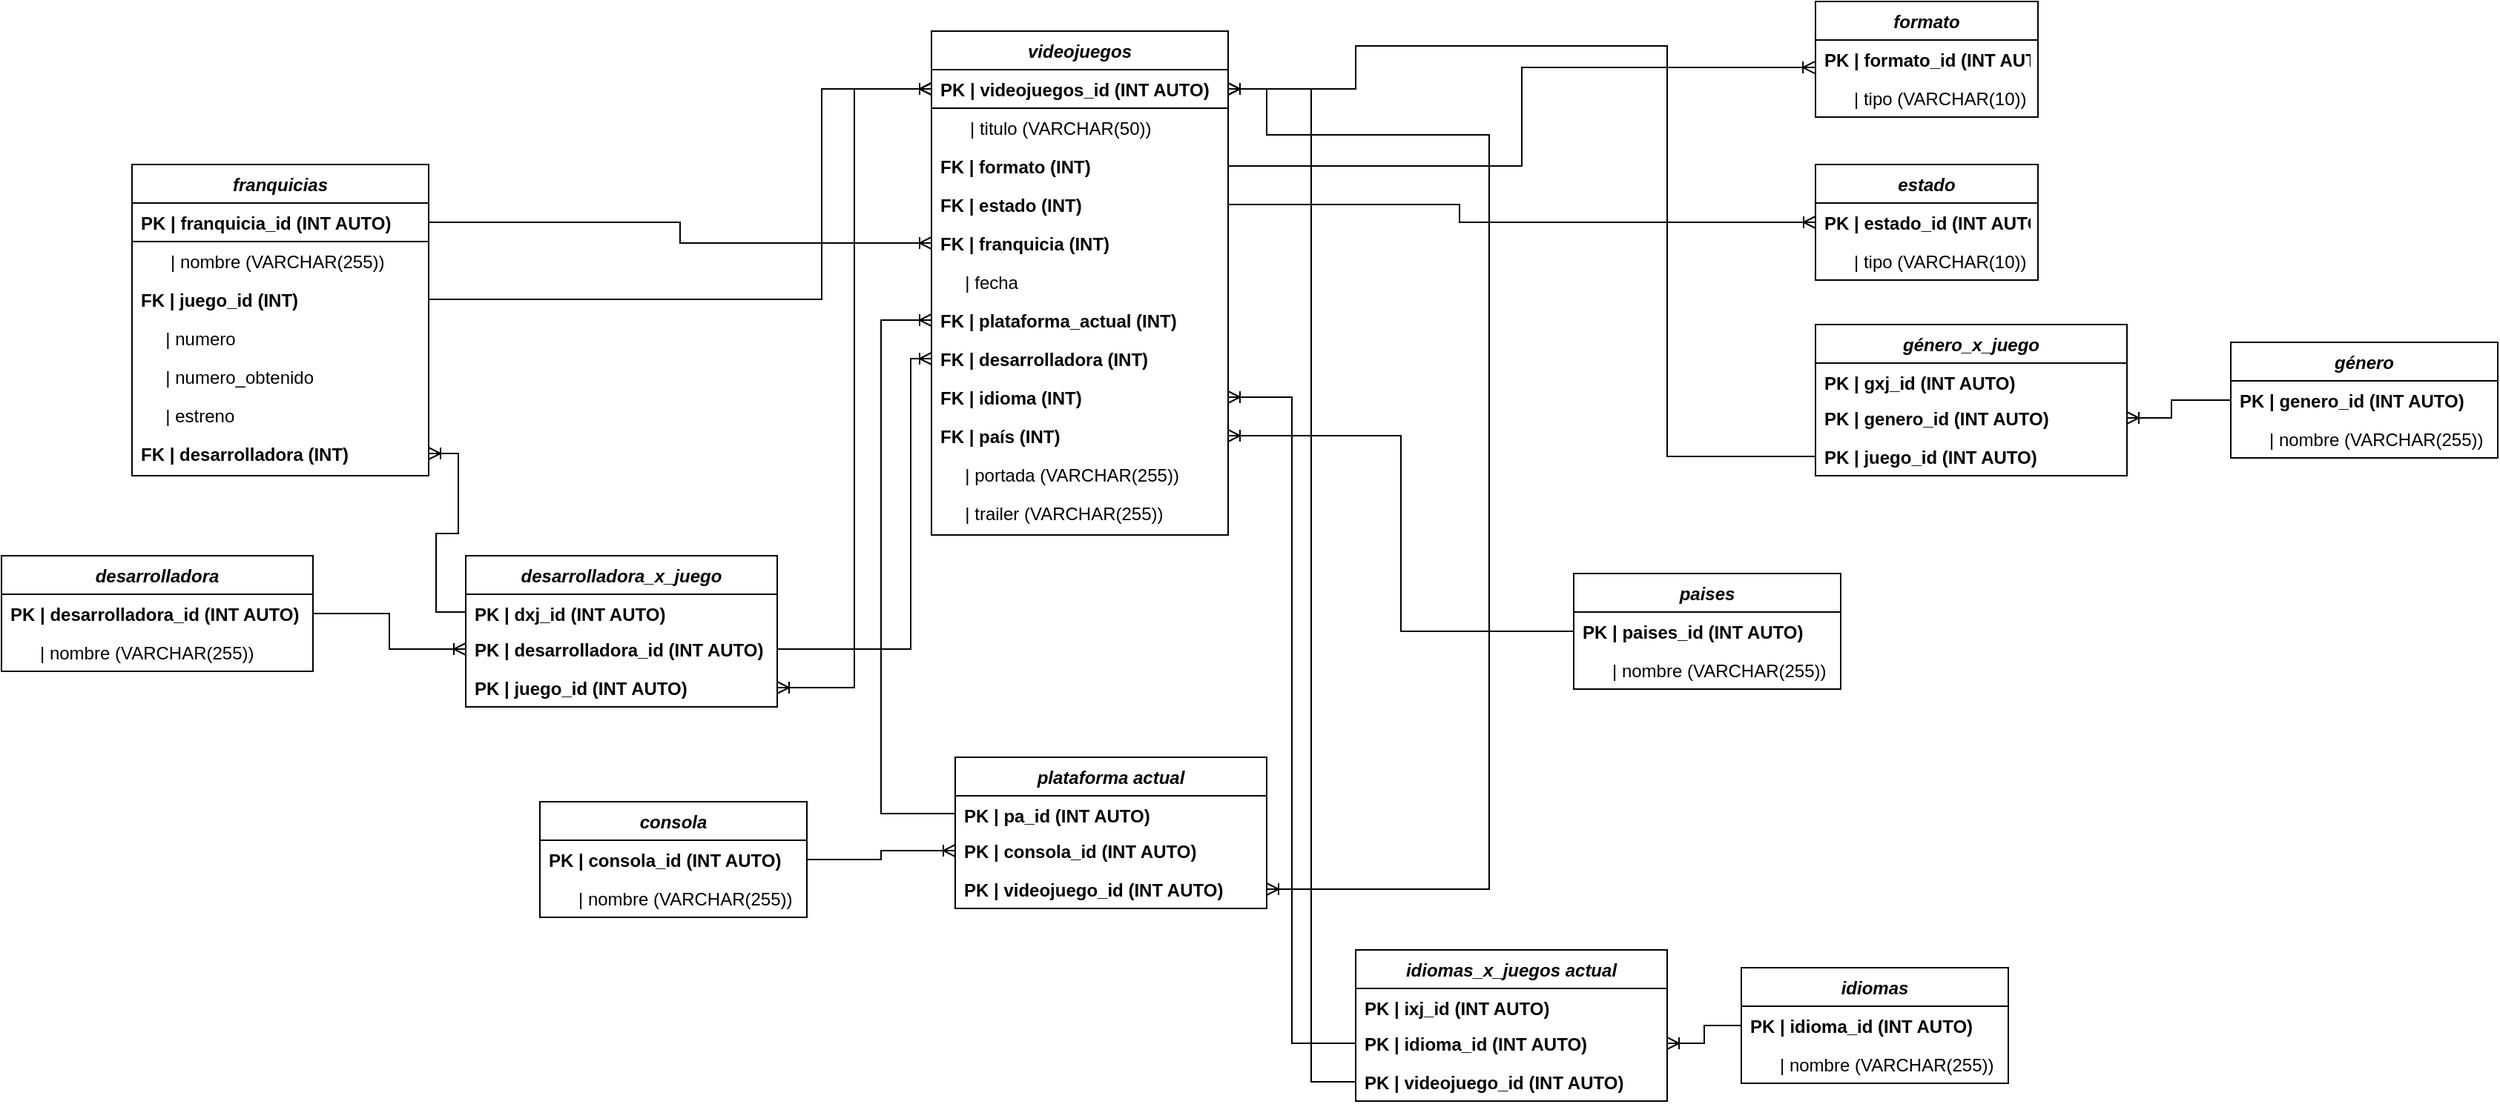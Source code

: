 <mxfile version="13.6.2" type="device"><diagram id="C5RBs43oDa-KdzZeNtuy" name="Page-1"><mxGraphModel dx="2858" dy="1186" grid="1" gridSize="10" guides="1" tooltips="1" connect="1" arrows="1" fold="1" page="1" pageScale="1" pageWidth="827" pageHeight="1169" math="0" shadow="0"><root><mxCell id="WIyWlLk6GJQsqaUBKTNV-0"/><mxCell id="WIyWlLk6GJQsqaUBKTNV-1" parent="WIyWlLk6GJQsqaUBKTNV-0"/><mxCell id="kx4w2es_ontyG_yBsb8p-18" style="edgeStyle=orthogonalEdgeStyle;rounded=0;orthogonalLoop=1;jettySize=auto;html=1;entryX=-0.003;entryY=0.712;entryDx=0;entryDy=0;entryPerimeter=0;endArrow=ERoneToMany;endFill=0;" edge="1" parent="WIyWlLk6GJQsqaUBKTNV-1" source="zkfFHV4jXpPFQw0GAbJ--2" target="kx4w2es_ontyG_yBsb8p-15"><mxGeometry relative="1" as="geometry"/></mxCell><mxCell id="kx4w2es_ontyG_yBsb8p-26" style="edgeStyle=orthogonalEdgeStyle;rounded=0;orthogonalLoop=1;jettySize=auto;html=1;entryX=0;entryY=0.5;entryDx=0;entryDy=0;endArrow=ERoneToMany;endFill=0;" edge="1" parent="WIyWlLk6GJQsqaUBKTNV-1" source="zkfFHV4jXpPFQw0GAbJ--3" target="kx4w2es_ontyG_yBsb8p-24"><mxGeometry relative="1" as="geometry"><Array as="points"><mxPoint x="570" y="237"/><mxPoint x="570" y="249"/></Array></mxGeometry></mxCell><mxCell id="kx4w2es_ontyG_yBsb8p-57" style="edgeStyle=orthogonalEdgeStyle;rounded=0;orthogonalLoop=1;jettySize=auto;html=1;entryX=1;entryY=0.5;entryDx=0;entryDy=0;endArrow=ERoneToMany;endFill=0;" edge="1" parent="WIyWlLk6GJQsqaUBKTNV-1" source="kx4w2es_ontyG_yBsb8p-51" target="kx4w2es_ontyG_yBsb8p-35"><mxGeometry relative="1" as="geometry"/></mxCell><mxCell id="kx4w2es_ontyG_yBsb8p-61" style="edgeStyle=orthogonalEdgeStyle;rounded=0;orthogonalLoop=1;jettySize=auto;html=1;endArrow=ERoneToMany;endFill=0;" edge="1" parent="WIyWlLk6GJQsqaUBKTNV-1" source="kx4w2es_ontyG_yBsb8p-47" target="kx4w2es_ontyG_yBsb8p-53"><mxGeometry relative="1" as="geometry"/></mxCell><mxCell id="kx4w2es_ontyG_yBsb8p-47" value="desarrolladora" style="swimlane;fontStyle=3;childLayout=stackLayout;horizontal=1;startSize=26;fillColor=none;horizontalStack=0;resizeParent=1;resizeParentMax=0;resizeLast=0;collapsible=1;marginBottom=0;strokeColor=#000000;" vertex="1" parent="WIyWlLk6GJQsqaUBKTNV-1"><mxGeometry x="-413" y="474" width="210" height="78" as="geometry"/></mxCell><mxCell id="kx4w2es_ontyG_yBsb8p-48" value="PK | desarrolladora_id (INT AUTO)" style="text;strokeColor=none;fillColor=none;align=left;verticalAlign=top;spacingLeft=4;spacingRight=4;overflow=hidden;rotatable=0;points=[[0,0.5],[1,0.5]];portConstraint=eastwest;fontStyle=1" vertex="1" parent="kx4w2es_ontyG_yBsb8p-47"><mxGeometry y="26" width="210" height="26" as="geometry"/></mxCell><mxCell id="kx4w2es_ontyG_yBsb8p-49" value="      | nombre (VARCHAR(255))" style="text;strokeColor=none;fillColor=none;align=left;verticalAlign=top;spacingLeft=4;spacingRight=4;overflow=hidden;rotatable=0;points=[[0,0.5],[1,0.5]];portConstraint=eastwest;" vertex="1" parent="kx4w2es_ontyG_yBsb8p-47"><mxGeometry y="52" width="210" height="26" as="geometry"/></mxCell><mxCell id="kx4w2es_ontyG_yBsb8p-63" style="edgeStyle=orthogonalEdgeStyle;rounded=0;orthogonalLoop=1;jettySize=auto;html=1;entryX=1;entryY=0.5;entryDx=0;entryDy=0;endArrow=ERoneToMany;endFill=0;" edge="1" parent="WIyWlLk6GJQsqaUBKTNV-1" source="zkfFHV4jXpPFQw0GAbJ--1" target="kx4w2es_ontyG_yBsb8p-54"><mxGeometry relative="1" as="geometry"/></mxCell><mxCell id="kx4w2es_ontyG_yBsb8p-64" style="edgeStyle=orthogonalEdgeStyle;rounded=0;orthogonalLoop=1;jettySize=auto;html=1;endArrow=ERoneToMany;endFill=0;" edge="1" parent="WIyWlLk6GJQsqaUBKTNV-1" source="kx4w2es_ontyG_yBsb8p-53" target="kx4w2es_ontyG_yBsb8p-9"><mxGeometry relative="1" as="geometry"><Array as="points"><mxPoint x="200" y="537"/><mxPoint x="200" y="341"/></Array></mxGeometry></mxCell><mxCell id="kx4w2es_ontyG_yBsb8p-65" style="edgeStyle=orthogonalEdgeStyle;rounded=0;orthogonalLoop=1;jettySize=auto;html=1;endArrow=ERoneToMany;endFill=0;" edge="1" parent="WIyWlLk6GJQsqaUBKTNV-1" source="kx4w2es_ontyG_yBsb8p-54" target="zkfFHV4jXpPFQw0GAbJ--1"><mxGeometry relative="1" as="geometry"/></mxCell><mxCell id="kx4w2es_ontyG_yBsb8p-27" value="franquicias" style="swimlane;fontStyle=3;align=center;verticalAlign=top;childLayout=stackLayout;horizontal=1;startSize=26;horizontalStack=0;resizeParent=1;resizeLast=0;collapsible=1;marginBottom=0;rounded=0;shadow=0;strokeWidth=1;" vertex="1" parent="WIyWlLk6GJQsqaUBKTNV-1"><mxGeometry x="-325" y="210" width="200" height="210" as="geometry"><mxRectangle x="230" y="140" width="160" height="26" as="alternateBounds"/></mxGeometry></mxCell><mxCell id="kx4w2es_ontyG_yBsb8p-28" value="PK | franquicia_id (INT AUTO)" style="text;align=left;verticalAlign=top;spacingLeft=4;spacingRight=4;overflow=hidden;rotatable=0;points=[[0,0.5],[1,0.5]];portConstraint=eastwest;strokeColor=#000000;fontStyle=1" vertex="1" parent="kx4w2es_ontyG_yBsb8p-27"><mxGeometry y="26" width="200" height="26" as="geometry"/></mxCell><mxCell id="kx4w2es_ontyG_yBsb8p-29" value="      | nombre (VARCHAR(255))" style="text;align=left;verticalAlign=top;spacingLeft=4;spacingRight=4;overflow=hidden;rotatable=0;points=[[0,0.5],[1,0.5]];portConstraint=eastwest;" vertex="1" parent="kx4w2es_ontyG_yBsb8p-27"><mxGeometry y="52" width="200" height="26" as="geometry"/></mxCell><mxCell id="kx4w2es_ontyG_yBsb8p-30" value="FK | juego_id (INT)" style="text;align=left;verticalAlign=top;spacingLeft=4;spacingRight=4;overflow=hidden;rotatable=0;points=[[0,0.5],[1,0.5]];portConstraint=eastwest;rounded=0;shadow=0;html=0;fontStyle=1" vertex="1" parent="kx4w2es_ontyG_yBsb8p-27"><mxGeometry y="78" width="200" height="26" as="geometry"/></mxCell><mxCell id="kx4w2es_ontyG_yBsb8p-33" value="     | numero" style="text;align=left;verticalAlign=top;spacingLeft=4;spacingRight=4;overflow=hidden;rotatable=0;points=[[0,0.5],[1,0.5]];portConstraint=eastwest;rounded=0;shadow=0;html=0;" vertex="1" parent="kx4w2es_ontyG_yBsb8p-27"><mxGeometry y="104" width="200" height="26" as="geometry"/></mxCell><mxCell id="kx4w2es_ontyG_yBsb8p-40" value="     | numero_obtenido" style="text;align=left;verticalAlign=top;spacingLeft=4;spacingRight=4;overflow=hidden;rotatable=0;points=[[0,0.5],[1,0.5]];portConstraint=eastwest;rounded=0;shadow=0;html=0;" vertex="1" parent="kx4w2es_ontyG_yBsb8p-27"><mxGeometry y="130" width="200" height="26" as="geometry"/></mxCell><mxCell id="kx4w2es_ontyG_yBsb8p-41" value="     | estreno" style="text;align=left;verticalAlign=top;spacingLeft=4;spacingRight=4;overflow=hidden;rotatable=0;points=[[0,0.5],[1,0.5]];portConstraint=eastwest;rounded=0;shadow=0;html=0;" vertex="1" parent="kx4w2es_ontyG_yBsb8p-27"><mxGeometry y="156" width="200" height="26" as="geometry"/></mxCell><mxCell id="kx4w2es_ontyG_yBsb8p-35" value="FK | desarrolladora (INT)" style="text;align=left;verticalAlign=top;spacingLeft=4;spacingRight=4;overflow=hidden;rotatable=0;points=[[0,0.5],[1,0.5]];portConstraint=eastwest;rounded=0;shadow=0;html=0;fontStyle=1" vertex="1" parent="kx4w2es_ontyG_yBsb8p-27"><mxGeometry y="182" width="200" height="26" as="geometry"/></mxCell><mxCell id="kx4w2es_ontyG_yBsb8p-66" style="edgeStyle=orthogonalEdgeStyle;rounded=0;orthogonalLoop=1;jettySize=auto;html=1;endArrow=ERoneToMany;endFill=0;" edge="1" parent="WIyWlLk6GJQsqaUBKTNV-1" source="kx4w2es_ontyG_yBsb8p-30" target="zkfFHV4jXpPFQw0GAbJ--1"><mxGeometry relative="1" as="geometry"><Array as="points"><mxPoint x="140" y="301"/><mxPoint x="140" y="159"/></Array></mxGeometry></mxCell><mxCell id="kx4w2es_ontyG_yBsb8p-67" style="edgeStyle=orthogonalEdgeStyle;rounded=0;orthogonalLoop=1;jettySize=auto;html=1;endArrow=ERoneToMany;endFill=0;" edge="1" parent="WIyWlLk6GJQsqaUBKTNV-1" source="kx4w2es_ontyG_yBsb8p-28" target="kx4w2es_ontyG_yBsb8p-6"><mxGeometry relative="1" as="geometry"/></mxCell><mxCell id="kx4w2es_ontyG_yBsb8p-75" style="edgeStyle=orthogonalEdgeStyle;rounded=0;orthogonalLoop=1;jettySize=auto;html=1;entryX=1;entryY=0.5;entryDx=0;entryDy=0;endArrow=ERoneToMany;endFill=0;" edge="1" parent="WIyWlLk6GJQsqaUBKTNV-1" source="kx4w2es_ontyG_yBsb8p-74" target="zkfFHV4jXpPFQw0GAbJ--1"><mxGeometry relative="1" as="geometry"><Array as="points"><mxPoint x="710" y="407"/><mxPoint x="710" y="130"/><mxPoint x="500" y="130"/><mxPoint x="500" y="159"/></Array></mxGeometry></mxCell><mxCell id="kx4w2es_ontyG_yBsb8p-78" style="edgeStyle=orthogonalEdgeStyle;rounded=0;orthogonalLoop=1;jettySize=auto;html=1;entryX=1;entryY=0.5;entryDx=0;entryDy=0;endArrow=ERoneToMany;endFill=0;exitX=0;exitY=0.5;exitDx=0;exitDy=0;" edge="1" parent="WIyWlLk6GJQsqaUBKTNV-1" source="kx4w2es_ontyG_yBsb8p-69" target="kx4w2es_ontyG_yBsb8p-73"><mxGeometry relative="1" as="geometry"><Array as="points"><mxPoint x="1050" y="369"/><mxPoint x="1050" y="381"/></Array></mxGeometry></mxCell><mxCell id="kx4w2es_ontyG_yBsb8p-86" style="edgeStyle=orthogonalEdgeStyle;rounded=0;orthogonalLoop=1;jettySize=auto;html=1;endArrow=ERoneToMany;endFill=0;" edge="1" parent="WIyWlLk6GJQsqaUBKTNV-1" source="kx4w2es_ontyG_yBsb8p-79" target="kx4w2es_ontyG_yBsb8p-84"><mxGeometry relative="1" as="geometry"/></mxCell><mxCell id="kx4w2es_ontyG_yBsb8p-79" value="consola" style="swimlane;fontStyle=3;childLayout=stackLayout;horizontal=1;startSize=26;fillColor=none;horizontalStack=0;resizeParent=1;resizeParentMax=0;resizeLast=0;collapsible=1;marginBottom=0;strokeColor=#000000;" vertex="1" parent="WIyWlLk6GJQsqaUBKTNV-1"><mxGeometry x="-50" y="640" width="180" height="78" as="geometry"/></mxCell><mxCell id="kx4w2es_ontyG_yBsb8p-80" value="PK | consola_id (INT AUTO)" style="text;strokeColor=none;fillColor=none;align=left;verticalAlign=top;spacingLeft=4;spacingRight=4;overflow=hidden;rotatable=0;points=[[0,0.5],[1,0.5]];portConstraint=eastwest;fontStyle=1" vertex="1" parent="kx4w2es_ontyG_yBsb8p-79"><mxGeometry y="26" width="180" height="26" as="geometry"/></mxCell><mxCell id="kx4w2es_ontyG_yBsb8p-81" value="      | nombre (VARCHAR(255))" style="text;strokeColor=none;fillColor=none;align=left;verticalAlign=top;spacingLeft=4;spacingRight=4;overflow=hidden;rotatable=0;points=[[0,0.5],[1,0.5]];portConstraint=eastwest;" vertex="1" parent="kx4w2es_ontyG_yBsb8p-79"><mxGeometry y="52" width="180" height="26" as="geometry"/></mxCell><mxCell id="kx4w2es_ontyG_yBsb8p-82" value="plataforma actual" style="swimlane;fontStyle=3;childLayout=stackLayout;horizontal=1;startSize=26;fillColor=none;horizontalStack=0;resizeParent=1;resizeParentMax=0;resizeLast=0;collapsible=1;marginBottom=0;strokeColor=#000000;" vertex="1" parent="WIyWlLk6GJQsqaUBKTNV-1"><mxGeometry x="230" y="610" width="210" height="102" as="geometry"/></mxCell><mxCell id="kx4w2es_ontyG_yBsb8p-83" value="PK | pa_id (INT AUTO)" style="text;strokeColor=none;fillColor=none;align=left;verticalAlign=top;spacingLeft=4;spacingRight=4;overflow=hidden;rotatable=0;points=[[0,0.5],[1,0.5]];portConstraint=eastwest;fontStyle=1" vertex="1" parent="kx4w2es_ontyG_yBsb8p-82"><mxGeometry y="26" width="210" height="24" as="geometry"/></mxCell><mxCell id="kx4w2es_ontyG_yBsb8p-84" value="PK | consola_id (INT AUTO)" style="text;strokeColor=none;fillColor=none;align=left;verticalAlign=top;spacingLeft=4;spacingRight=4;overflow=hidden;rotatable=0;points=[[0,0.5],[1,0.5]];portConstraint=eastwest;fontStyle=1" vertex="1" parent="kx4w2es_ontyG_yBsb8p-82"><mxGeometry y="50" width="210" height="26" as="geometry"/></mxCell><mxCell id="kx4w2es_ontyG_yBsb8p-85" value="PK | videojuego_id (INT AUTO)" style="text;strokeColor=none;fillColor=none;align=left;verticalAlign=top;spacingLeft=4;spacingRight=4;overflow=hidden;rotatable=0;points=[[0,0.5],[1,0.5]];portConstraint=eastwest;fontStyle=1" vertex="1" parent="kx4w2es_ontyG_yBsb8p-82"><mxGeometry y="76" width="210" height="26" as="geometry"/></mxCell><mxCell id="kx4w2es_ontyG_yBsb8p-87" style="edgeStyle=orthogonalEdgeStyle;rounded=0;orthogonalLoop=1;jettySize=auto;html=1;entryX=1;entryY=0.5;entryDx=0;entryDy=0;endArrow=ERoneToMany;endFill=0;exitX=1;exitY=0.5;exitDx=0;exitDy=0;" edge="1" parent="WIyWlLk6GJQsqaUBKTNV-1" source="zkfFHV4jXpPFQw0GAbJ--1" target="kx4w2es_ontyG_yBsb8p-85"><mxGeometry relative="1" as="geometry"><Array as="points"><mxPoint x="440" y="159"/><mxPoint x="440" y="190"/><mxPoint x="590" y="190"/><mxPoint x="590" y="699"/></Array></mxGeometry></mxCell><mxCell id="zkfFHV4jXpPFQw0GAbJ--0" value="videojuegos" style="swimlane;fontStyle=3;align=center;verticalAlign=top;childLayout=stackLayout;horizontal=1;startSize=26;horizontalStack=0;resizeParent=1;resizeLast=0;collapsible=1;marginBottom=0;rounded=0;shadow=0;strokeWidth=1;" parent="WIyWlLk6GJQsqaUBKTNV-1" vertex="1"><mxGeometry x="214" y="120" width="200" height="340" as="geometry"><mxRectangle x="230" y="140" width="160" height="26" as="alternateBounds"/></mxGeometry></mxCell><mxCell id="zkfFHV4jXpPFQw0GAbJ--1" value="PK | videojuegos_id (INT AUTO)" style="text;align=left;verticalAlign=top;spacingLeft=4;spacingRight=4;overflow=hidden;rotatable=0;points=[[0,0.5],[1,0.5]];portConstraint=eastwest;strokeColor=#000000;fontStyle=1" parent="zkfFHV4jXpPFQw0GAbJ--0" vertex="1"><mxGeometry y="26" width="200" height="26" as="geometry"/></mxCell><mxCell id="kx4w2es_ontyG_yBsb8p-1" value="      | titulo (VARCHAR(50))" style="text;align=left;verticalAlign=top;spacingLeft=4;spacingRight=4;overflow=hidden;rotatable=0;points=[[0,0.5],[1,0.5]];portConstraint=eastwest;" vertex="1" parent="zkfFHV4jXpPFQw0GAbJ--0"><mxGeometry y="52" width="200" height="26" as="geometry"/></mxCell><mxCell id="zkfFHV4jXpPFQw0GAbJ--2" value="FK | formato (INT)" style="text;align=left;verticalAlign=top;spacingLeft=4;spacingRight=4;overflow=hidden;rotatable=0;points=[[0,0.5],[1,0.5]];portConstraint=eastwest;rounded=0;shadow=0;html=0;fontStyle=1" parent="zkfFHV4jXpPFQw0GAbJ--0" vertex="1"><mxGeometry y="78" width="200" height="26" as="geometry"/></mxCell><mxCell id="zkfFHV4jXpPFQw0GAbJ--3" value="FK | estado (INT)" style="text;align=left;verticalAlign=top;spacingLeft=4;spacingRight=4;overflow=hidden;rotatable=0;points=[[0,0.5],[1,0.5]];portConstraint=eastwest;rounded=0;shadow=0;html=0;fontStyle=1" parent="zkfFHV4jXpPFQw0GAbJ--0" vertex="1"><mxGeometry y="104" width="200" height="26" as="geometry"/></mxCell><mxCell id="kx4w2es_ontyG_yBsb8p-6" value="FK | franquicia (INT)" style="text;align=left;verticalAlign=top;spacingLeft=4;spacingRight=4;overflow=hidden;rotatable=0;points=[[0,0.5],[1,0.5]];portConstraint=eastwest;rounded=0;shadow=0;html=0;fontStyle=1" vertex="1" parent="zkfFHV4jXpPFQw0GAbJ--0"><mxGeometry y="130" width="200" height="26" as="geometry"/></mxCell><mxCell id="kx4w2es_ontyG_yBsb8p-7" value="     | fecha" style="text;align=left;verticalAlign=top;spacingLeft=4;spacingRight=4;overflow=hidden;rotatable=0;points=[[0,0.5],[1,0.5]];portConstraint=eastwest;rounded=0;shadow=0;html=0;" vertex="1" parent="zkfFHV4jXpPFQw0GAbJ--0"><mxGeometry y="156" width="200" height="26" as="geometry"/></mxCell><mxCell id="kx4w2es_ontyG_yBsb8p-8" value="FK | plataforma_actual (INT)" style="text;align=left;verticalAlign=top;spacingLeft=4;spacingRight=4;overflow=hidden;rotatable=0;points=[[0,0.5],[1,0.5]];portConstraint=eastwest;rounded=0;shadow=0;html=0;fontStyle=1" vertex="1" parent="zkfFHV4jXpPFQw0GAbJ--0"><mxGeometry y="182" width="200" height="26" as="geometry"/></mxCell><mxCell id="kx4w2es_ontyG_yBsb8p-9" value="FK | desarrolladora (INT)" style="text;align=left;verticalAlign=top;spacingLeft=4;spacingRight=4;overflow=hidden;rotatable=0;points=[[0,0.5],[1,0.5]];portConstraint=eastwest;rounded=0;shadow=0;html=0;fontStyle=1" vertex="1" parent="zkfFHV4jXpPFQw0GAbJ--0"><mxGeometry y="208" width="200" height="26" as="geometry"/></mxCell><mxCell id="kx4w2es_ontyG_yBsb8p-10" value="FK | idioma (INT)" style="text;align=left;verticalAlign=top;spacingLeft=4;spacingRight=4;overflow=hidden;rotatable=0;points=[[0,0.5],[1,0.5]];portConstraint=eastwest;rounded=0;shadow=0;html=0;fontStyle=1" vertex="1" parent="zkfFHV4jXpPFQw0GAbJ--0"><mxGeometry y="234" width="200" height="26" as="geometry"/></mxCell><mxCell id="kx4w2es_ontyG_yBsb8p-11" value="FK | país (INT)" style="text;align=left;verticalAlign=top;spacingLeft=4;spacingRight=4;overflow=hidden;rotatable=0;points=[[0,0.5],[1,0.5]];portConstraint=eastwest;rounded=0;shadow=0;html=0;fontStyle=1" vertex="1" parent="zkfFHV4jXpPFQw0GAbJ--0"><mxGeometry y="260" width="200" height="26" as="geometry"/></mxCell><mxCell id="kx4w2es_ontyG_yBsb8p-12" value="     | portada (VARCHAR(255))" style="text;align=left;verticalAlign=top;spacingLeft=4;spacingRight=4;overflow=hidden;rotatable=0;points=[[0,0.5],[1,0.5]];portConstraint=eastwest;rounded=0;shadow=0;html=0;" vertex="1" parent="zkfFHV4jXpPFQw0GAbJ--0"><mxGeometry y="286" width="200" height="26" as="geometry"/></mxCell><mxCell id="kx4w2es_ontyG_yBsb8p-13" value="     | trailer (VARCHAR(255))" style="text;align=left;verticalAlign=top;spacingLeft=4;spacingRight=4;overflow=hidden;rotatable=0;points=[[0,0.5],[1,0.5]];portConstraint=eastwest;rounded=0;shadow=0;html=0;" vertex="1" parent="zkfFHV4jXpPFQw0GAbJ--0"><mxGeometry y="312" width="200" height="26" as="geometry"/></mxCell><mxCell id="kx4w2es_ontyG_yBsb8p-14" value="formato" style="swimlane;fontStyle=3;childLayout=stackLayout;horizontal=1;startSize=26;fillColor=none;horizontalStack=0;resizeParent=1;resizeParentMax=0;resizeLast=0;collapsible=1;marginBottom=0;strokeColor=#000000;" vertex="1" parent="WIyWlLk6GJQsqaUBKTNV-1"><mxGeometry x="810" y="100" width="150" height="78" as="geometry"/></mxCell><mxCell id="kx4w2es_ontyG_yBsb8p-15" value="PK | formato_id (INT AUTO)" style="text;strokeColor=none;fillColor=none;align=left;verticalAlign=top;spacingLeft=4;spacingRight=4;overflow=hidden;rotatable=0;points=[[0,0.5],[1,0.5]];portConstraint=eastwest;fontStyle=1" vertex="1" parent="kx4w2es_ontyG_yBsb8p-14"><mxGeometry y="26" width="150" height="26" as="geometry"/></mxCell><mxCell id="kx4w2es_ontyG_yBsb8p-16" value="      | tipo (VARCHAR(10))" style="text;strokeColor=none;fillColor=none;align=left;verticalAlign=top;spacingLeft=4;spacingRight=4;overflow=hidden;rotatable=0;points=[[0,0.5],[1,0.5]];portConstraint=eastwest;" vertex="1" parent="kx4w2es_ontyG_yBsb8p-14"><mxGeometry y="52" width="150" height="26" as="geometry"/></mxCell><mxCell id="kx4w2es_ontyG_yBsb8p-23" value="estado" style="swimlane;fontStyle=3;childLayout=stackLayout;horizontal=1;startSize=26;fillColor=none;horizontalStack=0;resizeParent=1;resizeParentMax=0;resizeLast=0;collapsible=1;marginBottom=0;strokeColor=#000000;" vertex="1" parent="WIyWlLk6GJQsqaUBKTNV-1"><mxGeometry x="810" y="210" width="150" height="78" as="geometry"/></mxCell><mxCell id="kx4w2es_ontyG_yBsb8p-24" value="PK | estado_id (INT AUTO)" style="text;strokeColor=none;fillColor=none;align=left;verticalAlign=top;spacingLeft=4;spacingRight=4;overflow=hidden;rotatable=0;points=[[0,0.5],[1,0.5]];portConstraint=eastwest;fontStyle=1" vertex="1" parent="kx4w2es_ontyG_yBsb8p-23"><mxGeometry y="26" width="150" height="26" as="geometry"/></mxCell><mxCell id="kx4w2es_ontyG_yBsb8p-25" value="      | tipo (VARCHAR(10))" style="text;strokeColor=none;fillColor=none;align=left;verticalAlign=top;spacingLeft=4;spacingRight=4;overflow=hidden;rotatable=0;points=[[0,0.5],[1,0.5]];portConstraint=eastwest;" vertex="1" parent="kx4w2es_ontyG_yBsb8p-23"><mxGeometry y="52" width="150" height="26" as="geometry"/></mxCell><mxCell id="kx4w2es_ontyG_yBsb8p-71" value="género_x_juego" style="swimlane;fontStyle=3;childLayout=stackLayout;horizontal=1;startSize=26;fillColor=none;horizontalStack=0;resizeParent=1;resizeParentMax=0;resizeLast=0;collapsible=1;marginBottom=0;strokeColor=#000000;" vertex="1" parent="WIyWlLk6GJQsqaUBKTNV-1"><mxGeometry x="810" y="318" width="210" height="102" as="geometry"/></mxCell><mxCell id="kx4w2es_ontyG_yBsb8p-72" value="PK | gxj_id (INT AUTO)" style="text;strokeColor=none;fillColor=none;align=left;verticalAlign=top;spacingLeft=4;spacingRight=4;overflow=hidden;rotatable=0;points=[[0,0.5],[1,0.5]];portConstraint=eastwest;fontStyle=1" vertex="1" parent="kx4w2es_ontyG_yBsb8p-71"><mxGeometry y="26" width="210" height="24" as="geometry"/></mxCell><mxCell id="kx4w2es_ontyG_yBsb8p-73" value="PK | genero_id (INT AUTO)" style="text;strokeColor=none;fillColor=none;align=left;verticalAlign=top;spacingLeft=4;spacingRight=4;overflow=hidden;rotatable=0;points=[[0,0.5],[1,0.5]];portConstraint=eastwest;fontStyle=1" vertex="1" parent="kx4w2es_ontyG_yBsb8p-71"><mxGeometry y="50" width="210" height="26" as="geometry"/></mxCell><mxCell id="kx4w2es_ontyG_yBsb8p-74" value="PK | juego_id (INT AUTO)" style="text;strokeColor=none;fillColor=none;align=left;verticalAlign=top;spacingLeft=4;spacingRight=4;overflow=hidden;rotatable=0;points=[[0,0.5],[1,0.5]];portConstraint=eastwest;fontStyle=1" vertex="1" parent="kx4w2es_ontyG_yBsb8p-71"><mxGeometry y="76" width="210" height="26" as="geometry"/></mxCell><mxCell id="kx4w2es_ontyG_yBsb8p-68" value="género" style="swimlane;fontStyle=3;childLayout=stackLayout;horizontal=1;startSize=26;fillColor=none;horizontalStack=0;resizeParent=1;resizeParentMax=0;resizeLast=0;collapsible=1;marginBottom=0;strokeColor=#000000;" vertex="1" parent="WIyWlLk6GJQsqaUBKTNV-1"><mxGeometry x="1090" y="330" width="180" height="78" as="geometry"/></mxCell><mxCell id="kx4w2es_ontyG_yBsb8p-69" value="PK | genero_id (INT AUTO)" style="text;strokeColor=none;fillColor=none;align=left;verticalAlign=top;spacingLeft=4;spacingRight=4;overflow=hidden;rotatable=0;points=[[0,0.5],[1,0.5]];portConstraint=eastwest;fontStyle=1" vertex="1" parent="kx4w2es_ontyG_yBsb8p-68"><mxGeometry y="26" width="180" height="26" as="geometry"/></mxCell><mxCell id="kx4w2es_ontyG_yBsb8p-70" value="      | nombre (VARCHAR(255))" style="text;strokeColor=none;fillColor=none;align=left;verticalAlign=top;spacingLeft=4;spacingRight=4;overflow=hidden;rotatable=0;points=[[0,0.5],[1,0.5]];portConstraint=eastwest;" vertex="1" parent="kx4w2es_ontyG_yBsb8p-68"><mxGeometry y="52" width="180" height="26" as="geometry"/></mxCell><mxCell id="kx4w2es_ontyG_yBsb8p-97" value="idiomas_x_juegos actual" style="swimlane;fontStyle=3;childLayout=stackLayout;horizontal=1;startSize=26;fillColor=none;horizontalStack=0;resizeParent=1;resizeParentMax=0;resizeLast=0;collapsible=1;marginBottom=0;strokeColor=#000000;" vertex="1" parent="WIyWlLk6GJQsqaUBKTNV-1"><mxGeometry x="500" y="740" width="210" height="102" as="geometry"/></mxCell><mxCell id="kx4w2es_ontyG_yBsb8p-98" value="PK | ixj_id (INT AUTO)" style="text;strokeColor=none;fillColor=none;align=left;verticalAlign=top;spacingLeft=4;spacingRight=4;overflow=hidden;rotatable=0;points=[[0,0.5],[1,0.5]];portConstraint=eastwest;fontStyle=1" vertex="1" parent="kx4w2es_ontyG_yBsb8p-97"><mxGeometry y="26" width="210" height="24" as="geometry"/></mxCell><mxCell id="kx4w2es_ontyG_yBsb8p-99" value="PK | idioma_id (INT AUTO)" style="text;strokeColor=none;fillColor=none;align=left;verticalAlign=top;spacingLeft=4;spacingRight=4;overflow=hidden;rotatable=0;points=[[0,0.5],[1,0.5]];portConstraint=eastwest;fontStyle=1" vertex="1" parent="kx4w2es_ontyG_yBsb8p-97"><mxGeometry y="50" width="210" height="26" as="geometry"/></mxCell><mxCell id="kx4w2es_ontyG_yBsb8p-100" value="PK | videojuego_id (INT AUTO)" style="text;strokeColor=none;fillColor=none;align=left;verticalAlign=top;spacingLeft=4;spacingRight=4;overflow=hidden;rotatable=0;points=[[0,0.5],[1,0.5]];portConstraint=eastwest;fontStyle=1" vertex="1" parent="kx4w2es_ontyG_yBsb8p-97"><mxGeometry y="76" width="210" height="26" as="geometry"/></mxCell><mxCell id="kx4w2es_ontyG_yBsb8p-101" style="edgeStyle=orthogonalEdgeStyle;rounded=0;orthogonalLoop=1;jettySize=auto;html=1;entryX=1;entryY=0.5;entryDx=0;entryDy=0;endArrow=ERoneToMany;endFill=0;" edge="1" parent="WIyWlLk6GJQsqaUBKTNV-1" source="kx4w2es_ontyG_yBsb8p-92" target="kx4w2es_ontyG_yBsb8p-99"><mxGeometry relative="1" as="geometry"/></mxCell><mxCell id="kx4w2es_ontyG_yBsb8p-102" style="edgeStyle=orthogonalEdgeStyle;rounded=0;orthogonalLoop=1;jettySize=auto;html=1;endArrow=ERoneToMany;endFill=0;" edge="1" parent="WIyWlLk6GJQsqaUBKTNV-1" source="kx4w2es_ontyG_yBsb8p-99" target="kx4w2es_ontyG_yBsb8p-10"><mxGeometry relative="1" as="geometry"/></mxCell><mxCell id="kx4w2es_ontyG_yBsb8p-103" style="edgeStyle=orthogonalEdgeStyle;rounded=0;orthogonalLoop=1;jettySize=auto;html=1;entryX=1;entryY=0.5;entryDx=0;entryDy=0;endArrow=ERoneToMany;endFill=0;" edge="1" parent="WIyWlLk6GJQsqaUBKTNV-1" source="kx4w2es_ontyG_yBsb8p-100" target="zkfFHV4jXpPFQw0GAbJ--1"><mxGeometry relative="1" as="geometry"><Array as="points"><mxPoint x="470" y="829"/><mxPoint x="470" y="159"/></Array></mxGeometry></mxCell><mxCell id="kx4w2es_ontyG_yBsb8p-91" value="idiomas" style="swimlane;fontStyle=3;childLayout=stackLayout;horizontal=1;startSize=26;fillColor=none;horizontalStack=0;resizeParent=1;resizeParentMax=0;resizeLast=0;collapsible=1;marginBottom=0;strokeColor=#000000;" vertex="1" parent="WIyWlLk6GJQsqaUBKTNV-1"><mxGeometry x="760" y="752" width="180" height="78" as="geometry"/></mxCell><mxCell id="kx4w2es_ontyG_yBsb8p-92" value="PK | idioma_id (INT AUTO)" style="text;strokeColor=none;fillColor=none;align=left;verticalAlign=top;spacingLeft=4;spacingRight=4;overflow=hidden;rotatable=0;points=[[0,0.5],[1,0.5]];portConstraint=eastwest;fontStyle=1" vertex="1" parent="kx4w2es_ontyG_yBsb8p-91"><mxGeometry y="26" width="180" height="26" as="geometry"/></mxCell><mxCell id="kx4w2es_ontyG_yBsb8p-93" value="      | nombre (VARCHAR(255))" style="text;strokeColor=none;fillColor=none;align=left;verticalAlign=top;spacingLeft=4;spacingRight=4;overflow=hidden;rotatable=0;points=[[0,0.5],[1,0.5]];portConstraint=eastwest;" vertex="1" parent="kx4w2es_ontyG_yBsb8p-91"><mxGeometry y="52" width="180" height="26" as="geometry"/></mxCell><mxCell id="kx4w2es_ontyG_yBsb8p-104" style="edgeStyle=orthogonalEdgeStyle;rounded=0;orthogonalLoop=1;jettySize=auto;html=1;entryX=1;entryY=0.5;entryDx=0;entryDy=0;endArrow=ERoneToMany;endFill=0;" edge="1" parent="WIyWlLk6GJQsqaUBKTNV-1" source="kx4w2es_ontyG_yBsb8p-95" target="kx4w2es_ontyG_yBsb8p-11"><mxGeometry relative="1" as="geometry"/></mxCell><mxCell id="kx4w2es_ontyG_yBsb8p-94" value="paises" style="swimlane;fontStyle=3;childLayout=stackLayout;horizontal=1;startSize=26;fillColor=none;horizontalStack=0;resizeParent=1;resizeParentMax=0;resizeLast=0;collapsible=1;marginBottom=0;strokeColor=#000000;" vertex="1" parent="WIyWlLk6GJQsqaUBKTNV-1"><mxGeometry x="647" y="486" width="180" height="78" as="geometry"/></mxCell><mxCell id="kx4w2es_ontyG_yBsb8p-95" value="PK | paises_id (INT AUTO)" style="text;strokeColor=none;fillColor=none;align=left;verticalAlign=top;spacingLeft=4;spacingRight=4;overflow=hidden;rotatable=0;points=[[0,0.5],[1,0.5]];portConstraint=eastwest;fontStyle=1" vertex="1" parent="kx4w2es_ontyG_yBsb8p-94"><mxGeometry y="26" width="180" height="26" as="geometry"/></mxCell><mxCell id="kx4w2es_ontyG_yBsb8p-96" value="      | nombre (VARCHAR(255))" style="text;strokeColor=none;fillColor=none;align=left;verticalAlign=top;spacingLeft=4;spacingRight=4;overflow=hidden;rotatable=0;points=[[0,0.5],[1,0.5]];portConstraint=eastwest;" vertex="1" parent="kx4w2es_ontyG_yBsb8p-94"><mxGeometry y="52" width="180" height="26" as="geometry"/></mxCell><mxCell id="kx4w2es_ontyG_yBsb8p-105" style="edgeStyle=orthogonalEdgeStyle;rounded=0;orthogonalLoop=1;jettySize=auto;html=1;entryX=0;entryY=0.5;entryDx=0;entryDy=0;endArrow=ERoneToMany;endFill=0;" edge="1" parent="WIyWlLk6GJQsqaUBKTNV-1" source="kx4w2es_ontyG_yBsb8p-83" target="kx4w2es_ontyG_yBsb8p-8"><mxGeometry relative="1" as="geometry"><Array as="points"><mxPoint x="180" y="648"/><mxPoint x="180" y="315"/></Array></mxGeometry></mxCell><mxCell id="kx4w2es_ontyG_yBsb8p-50" value="desarrolladora_x_juego" style="swimlane;fontStyle=3;childLayout=stackLayout;horizontal=1;startSize=26;fillColor=none;horizontalStack=0;resizeParent=1;resizeParentMax=0;resizeLast=0;collapsible=1;marginBottom=0;strokeColor=#000000;" vertex="1" parent="WIyWlLk6GJQsqaUBKTNV-1"><mxGeometry x="-100" y="474" width="210" height="102" as="geometry"/></mxCell><mxCell id="kx4w2es_ontyG_yBsb8p-51" value="PK | dxj_id (INT AUTO)" style="text;strokeColor=none;fillColor=none;align=left;verticalAlign=top;spacingLeft=4;spacingRight=4;overflow=hidden;rotatable=0;points=[[0,0.5],[1,0.5]];portConstraint=eastwest;fontStyle=1" vertex="1" parent="kx4w2es_ontyG_yBsb8p-50"><mxGeometry y="26" width="210" height="24" as="geometry"/></mxCell><mxCell id="kx4w2es_ontyG_yBsb8p-53" value="PK | desarrolladora_id (INT AUTO)" style="text;strokeColor=none;fillColor=none;align=left;verticalAlign=top;spacingLeft=4;spacingRight=4;overflow=hidden;rotatable=0;points=[[0,0.5],[1,0.5]];portConstraint=eastwest;fontStyle=1" vertex="1" parent="kx4w2es_ontyG_yBsb8p-50"><mxGeometry y="50" width="210" height="26" as="geometry"/></mxCell><mxCell id="kx4w2es_ontyG_yBsb8p-54" value="PK | juego_id (INT AUTO)" style="text;strokeColor=none;fillColor=none;align=left;verticalAlign=top;spacingLeft=4;spacingRight=4;overflow=hidden;rotatable=0;points=[[0,0.5],[1,0.5]];portConstraint=eastwest;fontStyle=1" vertex="1" parent="kx4w2es_ontyG_yBsb8p-50"><mxGeometry y="76" width="210" height="26" as="geometry"/></mxCell></root></mxGraphModel></diagram></mxfile>